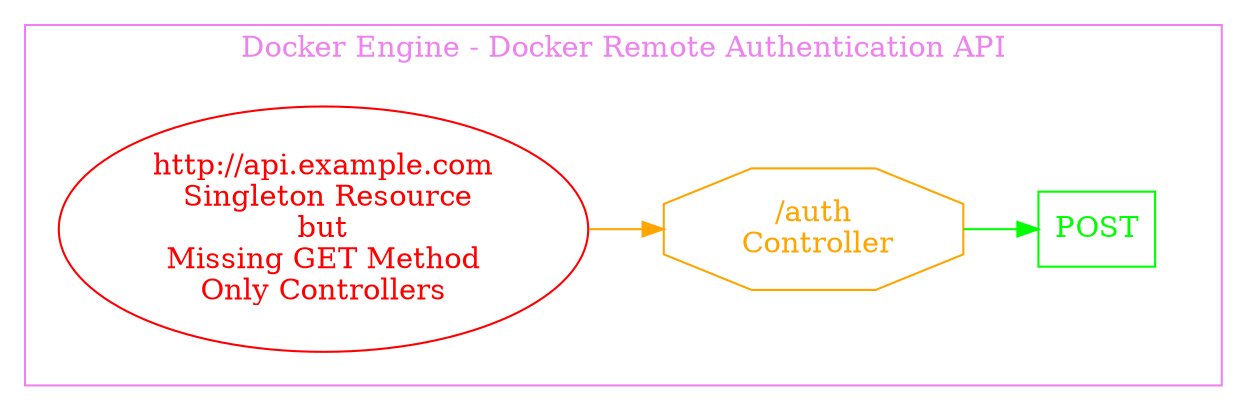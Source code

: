 digraph Cloud_Computing_REST_API {
rankdir="LR";
subgraph cluster_0 {
label="Docker Engine - Docker Remote Authentication API"
color=violet
fontcolor=violet
subgraph cluster_1 {
label=""
color=white
fontcolor=white
node1 [label="http://api.example.com\n Singleton Resource\nbut\nMissing GET Method\nOnly Controllers", shape="ellipse", color="red", fontcolor="red"]
node1 -> node2 [color="orange", fontcolor="orange"]
subgraph cluster_2 {
label=""
color=white
fontcolor=white
node2 [label="/auth\n Controller", shape="octagon", color="orange", fontcolor="orange"]
node2 -> node3 [color="green", fontcolor="green"]
subgraph cluster_3 {
label=""
color=white
fontcolor=white
node3 [label="POST", shape="box", color="green", fontcolor="green"]
}
}
}
}
}

